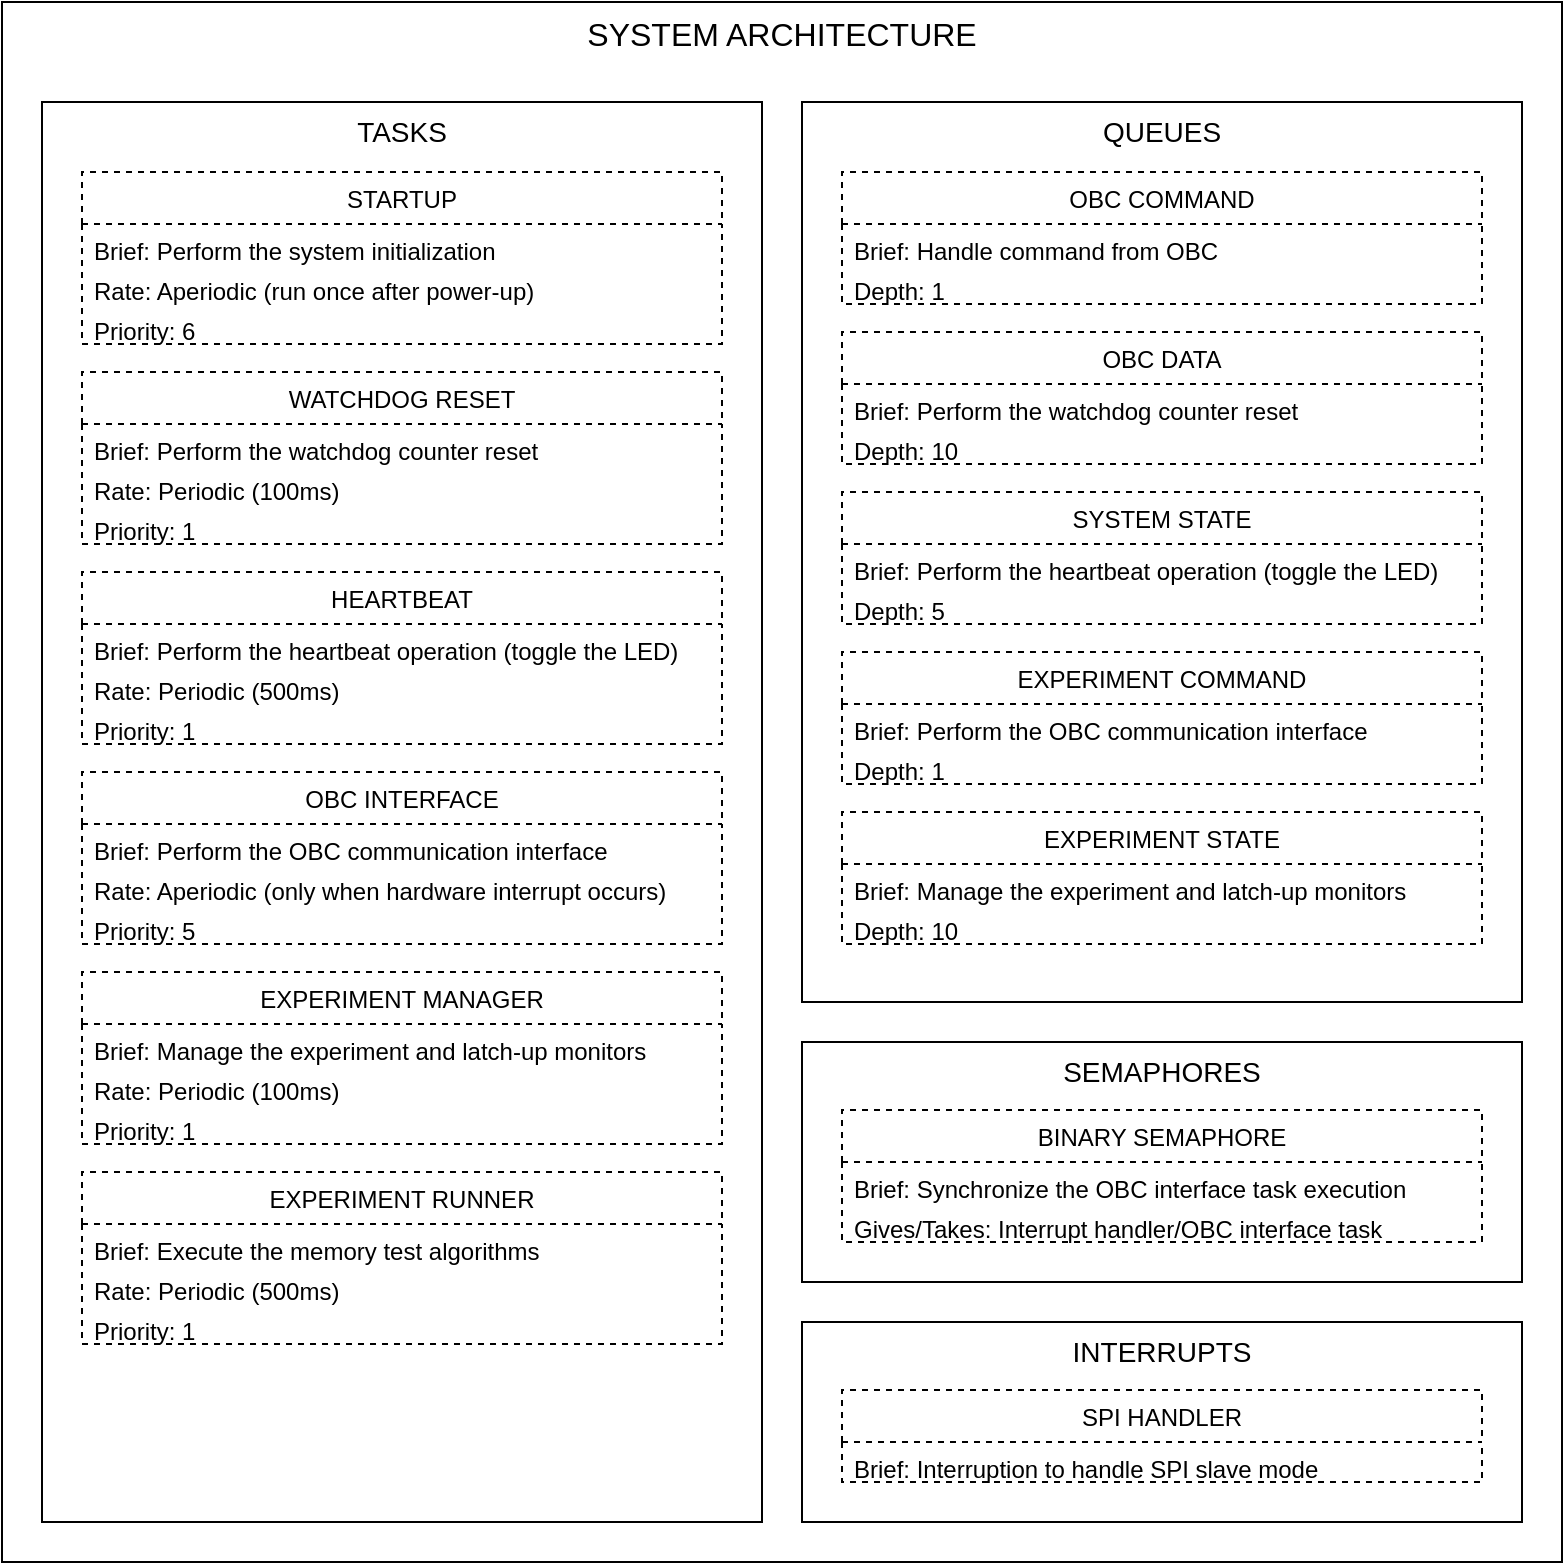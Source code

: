 <mxfile version="13.1.3" type="device"><diagram id="C5RBs43oDa-KdzZeNtuy" name="Page-1"><mxGraphModel dx="1730" dy="832" grid="1" gridSize="10" guides="1" tooltips="1" connect="1" arrows="1" fold="1" page="1" pageScale="1" pageWidth="827" pageHeight="1169" math="0" shadow="0"><root><mxCell id="WIyWlLk6GJQsqaUBKTNV-0"/><mxCell id="WIyWlLk6GJQsqaUBKTNV-1" parent="WIyWlLk6GJQsqaUBKTNV-0"/><mxCell id="Z8bHBNCRTpGbuuMALYFd-36" value="SYSTEM ARCHITECTURE" style="rounded=0;whiteSpace=wrap;html=1;fillColor=none;fontSize=16;strokeWidth=1;perimeterSpacing=0;verticalAlign=top;" vertex="1" parent="WIyWlLk6GJQsqaUBKTNV-1"><mxGeometry x="30" y="80" width="780" height="780" as="geometry"/></mxCell><mxCell id="Z8bHBNCRTpGbuuMALYFd-70" value="QUEUES" style="rounded=0;whiteSpace=wrap;html=1;fillColor=none;fontSize=14;strokeWidth=1;perimeterSpacing=0;verticalAlign=top;" vertex="1" parent="WIyWlLk6GJQsqaUBKTNV-1"><mxGeometry x="430" y="130" width="360" height="450" as="geometry"/></mxCell><mxCell id="Z8bHBNCRTpGbuuMALYFd-1" value="TASKS" style="rounded=0;whiteSpace=wrap;html=1;fillColor=none;fontSize=14;strokeWidth=1;perimeterSpacing=0;verticalAlign=top;" vertex="1" parent="WIyWlLk6GJQsqaUBKTNV-1"><mxGeometry x="50" y="130" width="360" height="710" as="geometry"/></mxCell><mxCell id="Z8bHBNCRTpGbuuMALYFd-91" value="OBC COMMAND" style="swimlane;fontStyle=0;childLayout=stackLayout;horizontal=1;startSize=26;fillColor=none;horizontalStack=0;resizeParent=1;resizeParentMax=0;resizeLast=0;collapsible=1;marginBottom=0;strokeWidth=1;fontSize=12;strokeColor=#000000;dashed=1;" vertex="1" parent="WIyWlLk6GJQsqaUBKTNV-1"><mxGeometry x="450" y="165" width="320" height="66" as="geometry"><mxRectangle x="240" y="480" width="100" height="26" as="alternateBounds"/></mxGeometry></mxCell><mxCell id="Z8bHBNCRTpGbuuMALYFd-92" value="Brief: Handle command from OBC" style="text;strokeColor=none;fillColor=none;align=left;verticalAlign=top;spacingLeft=4;spacingRight=4;overflow=hidden;rotatable=0;points=[[0,0.5],[1,0.5]];portConstraint=eastwest;fontStyle=0" vertex="1" parent="Z8bHBNCRTpGbuuMALYFd-91"><mxGeometry y="26" width="320" height="20" as="geometry"/></mxCell><mxCell id="Z8bHBNCRTpGbuuMALYFd-97" value="Depth: 1" style="text;strokeColor=none;fillColor=none;align=left;verticalAlign=top;spacingLeft=4;spacingRight=4;overflow=hidden;rotatable=0;points=[[0,0.5],[1,0.5]];portConstraint=eastwest;fontStyle=0" vertex="1" parent="Z8bHBNCRTpGbuuMALYFd-91"><mxGeometry y="46" width="320" height="20" as="geometry"/></mxCell><mxCell id="Z8bHBNCRTpGbuuMALYFd-5" value="STARTUP" style="swimlane;fontStyle=0;childLayout=stackLayout;horizontal=1;startSize=26;fillColor=none;horizontalStack=0;resizeParent=1;resizeParentMax=0;resizeLast=0;collapsible=1;marginBottom=0;strokeWidth=1;fontSize=12;strokeColor=#000000;dashed=1;" vertex="1" parent="WIyWlLk6GJQsqaUBKTNV-1"><mxGeometry x="70" y="165" width="320" height="86" as="geometry"><mxRectangle x="240" y="480" width="100" height="26" as="alternateBounds"/></mxGeometry></mxCell><mxCell id="Z8bHBNCRTpGbuuMALYFd-6" value="Brief: Perform the system initialization " style="text;strokeColor=none;fillColor=none;align=left;verticalAlign=top;spacingLeft=4;spacingRight=4;overflow=hidden;rotatable=0;points=[[0,0.5],[1,0.5]];portConstraint=eastwest;fontStyle=0" vertex="1" parent="Z8bHBNCRTpGbuuMALYFd-5"><mxGeometry y="26" width="320" height="20" as="geometry"/></mxCell><mxCell id="Z8bHBNCRTpGbuuMALYFd-7" value="Rate: Aperiodic (run once after power-up)" style="text;strokeColor=none;fillColor=none;align=left;verticalAlign=top;spacingLeft=4;spacingRight=4;overflow=hidden;rotatable=0;points=[[0,0.5],[1,0.5]];portConstraint=eastwest;fontStyle=0" vertex="1" parent="Z8bHBNCRTpGbuuMALYFd-5"><mxGeometry y="46" width="320" height="20" as="geometry"/></mxCell><mxCell id="Z8bHBNCRTpGbuuMALYFd-8" value="Priority: 6" style="text;strokeColor=none;fillColor=none;align=left;verticalAlign=top;spacingLeft=4;spacingRight=4;overflow=hidden;rotatable=0;points=[[0,0.5],[1,0.5]];portConstraint=eastwest;fontStyle=0" vertex="1" parent="Z8bHBNCRTpGbuuMALYFd-5"><mxGeometry y="66" width="320" height="20" as="geometry"/></mxCell><mxCell id="Z8bHBNCRTpGbuuMALYFd-104" value="SPI HANDLER" style="swimlane;fontStyle=0;childLayout=stackLayout;horizontal=1;startSize=26;fillColor=none;horizontalStack=0;resizeParent=1;resizeParentMax=0;resizeLast=0;collapsible=1;marginBottom=0;strokeWidth=1;fontSize=12;strokeColor=#000000;dashed=1;" vertex="1" parent="WIyWlLk6GJQsqaUBKTNV-1"><mxGeometry x="450" y="774" width="320" height="46" as="geometry"><mxRectangle x="240" y="480" width="100" height="26" as="alternateBounds"/></mxGeometry></mxCell><mxCell id="Z8bHBNCRTpGbuuMALYFd-105" value="Brief: Interruption to handle SPI slave mode" style="text;strokeColor=none;fillColor=none;align=left;verticalAlign=top;spacingLeft=4;spacingRight=4;overflow=hidden;rotatable=0;points=[[0,0.5],[1,0.5]];portConstraint=eastwest;fontStyle=0" vertex="1" parent="Z8bHBNCRTpGbuuMALYFd-104"><mxGeometry y="26" width="320" height="20" as="geometry"/></mxCell><mxCell id="Z8bHBNCRTpGbuuMALYFd-100" value="BINARY SEMAPHORE" style="swimlane;fontStyle=0;childLayout=stackLayout;horizontal=1;startSize=26;fillColor=none;horizontalStack=0;resizeParent=1;resizeParentMax=0;resizeLast=0;collapsible=1;marginBottom=0;strokeWidth=1;fontSize=12;strokeColor=#000000;dashed=1;" vertex="1" parent="WIyWlLk6GJQsqaUBKTNV-1"><mxGeometry x="450" y="634" width="320" height="66" as="geometry"><mxRectangle x="240" y="480" width="100" height="26" as="alternateBounds"/></mxGeometry></mxCell><mxCell id="Z8bHBNCRTpGbuuMALYFd-101" value="Brief: Synchronize the OBC interface task execution" style="text;strokeColor=none;fillColor=none;align=left;verticalAlign=top;spacingLeft=4;spacingRight=4;overflow=hidden;rotatable=0;points=[[0,0.5],[1,0.5]];portConstraint=eastwest;fontStyle=0" vertex="1" parent="Z8bHBNCRTpGbuuMALYFd-100"><mxGeometry y="26" width="320" height="20" as="geometry"/></mxCell><mxCell id="Z8bHBNCRTpGbuuMALYFd-102" value="Gives/Takes: Interrupt handler/OBC interface task " style="text;strokeColor=none;fillColor=none;align=left;verticalAlign=top;spacingLeft=4;spacingRight=4;overflow=hidden;rotatable=0;points=[[0,0.5],[1,0.5]];portConstraint=eastwest;fontStyle=0" vertex="1" parent="Z8bHBNCRTpGbuuMALYFd-100"><mxGeometry y="46" width="320" height="20" as="geometry"/></mxCell><mxCell id="Z8bHBNCRTpGbuuMALYFd-59" value="EXPERIMENT RUNNER" style="swimlane;fontStyle=0;childLayout=stackLayout;horizontal=1;startSize=26;fillColor=none;horizontalStack=0;resizeParent=1;resizeParentMax=0;resizeLast=0;collapsible=1;marginBottom=0;strokeWidth=1;fontSize=12;strokeColor=#000000;dashed=1;" vertex="1" parent="WIyWlLk6GJQsqaUBKTNV-1"><mxGeometry x="70" y="665" width="320" height="86" as="geometry"><mxRectangle x="240" y="480" width="100" height="26" as="alternateBounds"/></mxGeometry></mxCell><mxCell id="Z8bHBNCRTpGbuuMALYFd-60" value="Brief: Execute the memory test algorithms" style="text;strokeColor=none;fillColor=none;align=left;verticalAlign=top;spacingLeft=4;spacingRight=4;overflow=hidden;rotatable=0;points=[[0,0.5],[1,0.5]];portConstraint=eastwest;fontStyle=0" vertex="1" parent="Z8bHBNCRTpGbuuMALYFd-59"><mxGeometry y="26" width="320" height="20" as="geometry"/></mxCell><mxCell id="Z8bHBNCRTpGbuuMALYFd-61" value="Rate: Periodic (500ms)" style="text;strokeColor=none;fillColor=none;align=left;verticalAlign=top;spacingLeft=4;spacingRight=4;overflow=hidden;rotatable=0;points=[[0,0.5],[1,0.5]];portConstraint=eastwest;fontStyle=0" vertex="1" parent="Z8bHBNCRTpGbuuMALYFd-59"><mxGeometry y="46" width="320" height="20" as="geometry"/></mxCell><mxCell id="Z8bHBNCRTpGbuuMALYFd-62" value="Priority: 1" style="text;strokeColor=none;fillColor=none;align=left;verticalAlign=top;spacingLeft=4;spacingRight=4;overflow=hidden;rotatable=0;points=[[0,0.5],[1,0.5]];portConstraint=eastwest;fontStyle=0" vertex="1" parent="Z8bHBNCRTpGbuuMALYFd-59"><mxGeometry y="66" width="320" height="20" as="geometry"/></mxCell><mxCell id="Z8bHBNCRTpGbuuMALYFd-55" value="EXPERIMENT MANAGER" style="swimlane;fontStyle=0;childLayout=stackLayout;horizontal=1;startSize=26;fillColor=none;horizontalStack=0;resizeParent=1;resizeParentMax=0;resizeLast=0;collapsible=1;marginBottom=0;strokeWidth=1;fontSize=12;strokeColor=#000000;dashed=1;" vertex="1" parent="WIyWlLk6GJQsqaUBKTNV-1"><mxGeometry x="70" y="565" width="320" height="86" as="geometry"><mxRectangle x="240" y="480" width="100" height="26" as="alternateBounds"/></mxGeometry></mxCell><mxCell id="Z8bHBNCRTpGbuuMALYFd-56" value="Brief: Manage the experiment and latch-up monitors" style="text;strokeColor=none;fillColor=none;align=left;verticalAlign=top;spacingLeft=4;spacingRight=4;overflow=hidden;rotatable=0;points=[[0,0.5],[1,0.5]];portConstraint=eastwest;fontStyle=0" vertex="1" parent="Z8bHBNCRTpGbuuMALYFd-55"><mxGeometry y="26" width="320" height="20" as="geometry"/></mxCell><mxCell id="Z8bHBNCRTpGbuuMALYFd-57" value="Rate: Periodic (100ms)" style="text;strokeColor=none;fillColor=none;align=left;verticalAlign=top;spacingLeft=4;spacingRight=4;overflow=hidden;rotatable=0;points=[[0,0.5],[1,0.5]];portConstraint=eastwest;fontStyle=0" vertex="1" parent="Z8bHBNCRTpGbuuMALYFd-55"><mxGeometry y="46" width="320" height="20" as="geometry"/></mxCell><mxCell id="Z8bHBNCRTpGbuuMALYFd-58" value="Priority: 1" style="text;strokeColor=none;fillColor=none;align=left;verticalAlign=top;spacingLeft=4;spacingRight=4;overflow=hidden;rotatable=0;points=[[0,0.5],[1,0.5]];portConstraint=eastwest;fontStyle=0" vertex="1" parent="Z8bHBNCRTpGbuuMALYFd-55"><mxGeometry y="66" width="320" height="20" as="geometry"/></mxCell><mxCell id="Z8bHBNCRTpGbuuMALYFd-23" value="OBC INTERFACE" style="swimlane;fontStyle=0;childLayout=stackLayout;horizontal=1;startSize=26;fillColor=none;horizontalStack=0;resizeParent=1;resizeParentMax=0;resizeLast=0;collapsible=1;marginBottom=0;strokeWidth=1;fontSize=12;strokeColor=#000000;dashed=1;" vertex="1" parent="WIyWlLk6GJQsqaUBKTNV-1"><mxGeometry x="70" y="465" width="320" height="86" as="geometry"><mxRectangle x="240" y="480" width="100" height="26" as="alternateBounds"/></mxGeometry></mxCell><mxCell id="Z8bHBNCRTpGbuuMALYFd-24" value="Brief: Perform the OBC communication interface" style="text;strokeColor=none;fillColor=none;align=left;verticalAlign=top;spacingLeft=4;spacingRight=4;overflow=hidden;rotatable=0;points=[[0,0.5],[1,0.5]];portConstraint=eastwest;fontStyle=0" vertex="1" parent="Z8bHBNCRTpGbuuMALYFd-23"><mxGeometry y="26" width="320" height="20" as="geometry"/></mxCell><mxCell id="Z8bHBNCRTpGbuuMALYFd-25" value="Rate: Aperiodic (only when hardware interrupt occurs)" style="text;strokeColor=none;fillColor=none;align=left;verticalAlign=top;spacingLeft=4;spacingRight=4;overflow=hidden;rotatable=0;points=[[0,0.5],[1,0.5]];portConstraint=eastwest;fontStyle=0" vertex="1" parent="Z8bHBNCRTpGbuuMALYFd-23"><mxGeometry y="46" width="320" height="20" as="geometry"/></mxCell><mxCell id="Z8bHBNCRTpGbuuMALYFd-26" value="Priority: 5" style="text;strokeColor=none;fillColor=none;align=left;verticalAlign=top;spacingLeft=4;spacingRight=4;overflow=hidden;rotatable=0;points=[[0,0.5],[1,0.5]];portConstraint=eastwest;fontStyle=0" vertex="1" parent="Z8bHBNCRTpGbuuMALYFd-23"><mxGeometry y="66" width="320" height="20" as="geometry"/></mxCell><mxCell id="Z8bHBNCRTpGbuuMALYFd-19" value="HEARTBEAT" style="swimlane;fontStyle=0;childLayout=stackLayout;horizontal=1;startSize=26;fillColor=none;horizontalStack=0;resizeParent=1;resizeParentMax=0;resizeLast=0;collapsible=1;marginBottom=0;strokeWidth=1;fontSize=12;strokeColor=#000000;dashed=1;" vertex="1" parent="WIyWlLk6GJQsqaUBKTNV-1"><mxGeometry x="70" y="365" width="320" height="86" as="geometry"><mxRectangle x="240" y="480" width="100" height="26" as="alternateBounds"/></mxGeometry></mxCell><mxCell id="Z8bHBNCRTpGbuuMALYFd-20" value="Brief: Perform the heartbeat operation (toggle the LED)" style="text;strokeColor=none;fillColor=none;align=left;verticalAlign=top;spacingLeft=4;spacingRight=4;overflow=hidden;rotatable=0;points=[[0,0.5],[1,0.5]];portConstraint=eastwest;fontStyle=0" vertex="1" parent="Z8bHBNCRTpGbuuMALYFd-19"><mxGeometry y="26" width="320" height="20" as="geometry"/></mxCell><mxCell id="Z8bHBNCRTpGbuuMALYFd-21" value="Rate: Periodic (500ms)" style="text;strokeColor=none;fillColor=none;align=left;verticalAlign=top;spacingLeft=4;spacingRight=4;overflow=hidden;rotatable=0;points=[[0,0.5],[1,0.5]];portConstraint=eastwest;fontStyle=0" vertex="1" parent="Z8bHBNCRTpGbuuMALYFd-19"><mxGeometry y="46" width="320" height="20" as="geometry"/></mxCell><mxCell id="Z8bHBNCRTpGbuuMALYFd-22" value="Priority: 1" style="text;strokeColor=none;fillColor=none;align=left;verticalAlign=top;spacingLeft=4;spacingRight=4;overflow=hidden;rotatable=0;points=[[0,0.5],[1,0.5]];portConstraint=eastwest;fontStyle=0" vertex="1" parent="Z8bHBNCRTpGbuuMALYFd-19"><mxGeometry y="66" width="320" height="20" as="geometry"/></mxCell><mxCell id="Z8bHBNCRTpGbuuMALYFd-11" value="WATCHDOG RESET" style="swimlane;fontStyle=0;childLayout=stackLayout;horizontal=1;startSize=26;fillColor=none;horizontalStack=0;resizeParent=1;resizeParentMax=0;resizeLast=0;collapsible=1;marginBottom=0;strokeWidth=1;fontSize=12;strokeColor=#000000;dashed=1;" vertex="1" parent="WIyWlLk6GJQsqaUBKTNV-1"><mxGeometry x="70" y="265" width="320" height="86" as="geometry"><mxRectangle x="240" y="480" width="100" height="26" as="alternateBounds"/></mxGeometry></mxCell><mxCell id="Z8bHBNCRTpGbuuMALYFd-12" value="Brief: Perform the watchdog counter reset " style="text;strokeColor=none;fillColor=none;align=left;verticalAlign=top;spacingLeft=4;spacingRight=4;overflow=hidden;rotatable=0;points=[[0,0.5],[1,0.5]];portConstraint=eastwest;fontStyle=0" vertex="1" parent="Z8bHBNCRTpGbuuMALYFd-11"><mxGeometry y="26" width="320" height="20" as="geometry"/></mxCell><mxCell id="Z8bHBNCRTpGbuuMALYFd-13" value="Rate: Periodic (100ms)" style="text;strokeColor=none;fillColor=none;align=left;verticalAlign=top;spacingLeft=4;spacingRight=4;overflow=hidden;rotatable=0;points=[[0,0.5],[1,0.5]];portConstraint=eastwest;fontStyle=0" vertex="1" parent="Z8bHBNCRTpGbuuMALYFd-11"><mxGeometry y="46" width="320" height="20" as="geometry"/></mxCell><mxCell id="Z8bHBNCRTpGbuuMALYFd-14" value="Priority: 1" style="text;strokeColor=none;fillColor=none;align=left;verticalAlign=top;spacingLeft=4;spacingRight=4;overflow=hidden;rotatable=0;points=[[0,0.5],[1,0.5]];portConstraint=eastwest;fontStyle=0" vertex="1" parent="Z8bHBNCRTpGbuuMALYFd-11"><mxGeometry y="66" width="320" height="20" as="geometry"/></mxCell><mxCell id="Z8bHBNCRTpGbuuMALYFd-75" value="EXPERIMENT STATE" style="swimlane;fontStyle=0;childLayout=stackLayout;horizontal=1;startSize=26;fillColor=none;horizontalStack=0;resizeParent=1;resizeParentMax=0;resizeLast=0;collapsible=1;marginBottom=0;strokeWidth=1;fontSize=12;strokeColor=#000000;dashed=1;" vertex="1" parent="WIyWlLk6GJQsqaUBKTNV-1"><mxGeometry x="450" y="485" width="320" height="66" as="geometry"><mxRectangle x="240" y="480" width="100" height="26" as="alternateBounds"/></mxGeometry></mxCell><mxCell id="Z8bHBNCRTpGbuuMALYFd-76" value="Brief: Manage the experiment and latch-up monitors" style="text;strokeColor=none;fillColor=none;align=left;verticalAlign=top;spacingLeft=4;spacingRight=4;overflow=hidden;rotatable=0;points=[[0,0.5],[1,0.5]];portConstraint=eastwest;fontStyle=0" vertex="1" parent="Z8bHBNCRTpGbuuMALYFd-75"><mxGeometry y="26" width="320" height="20" as="geometry"/></mxCell><mxCell id="Z8bHBNCRTpGbuuMALYFd-96" value="Depth: 10" style="text;strokeColor=none;fillColor=none;align=left;verticalAlign=top;spacingLeft=4;spacingRight=4;overflow=hidden;rotatable=0;points=[[0,0.5],[1,0.5]];portConstraint=eastwest;fontStyle=0" vertex="1" parent="Z8bHBNCRTpGbuuMALYFd-75"><mxGeometry y="46" width="320" height="20" as="geometry"/></mxCell><mxCell id="Z8bHBNCRTpGbuuMALYFd-79" value="EXPERIMENT COMMAND" style="swimlane;fontStyle=0;childLayout=stackLayout;horizontal=1;startSize=26;fillColor=none;horizontalStack=0;resizeParent=1;resizeParentMax=0;resizeLast=0;collapsible=1;marginBottom=0;strokeWidth=1;fontSize=12;strokeColor=#000000;dashed=1;" vertex="1" parent="WIyWlLk6GJQsqaUBKTNV-1"><mxGeometry x="450" y="405" width="320" height="66" as="geometry"><mxRectangle x="240" y="480" width="100" height="26" as="alternateBounds"/></mxGeometry></mxCell><mxCell id="Z8bHBNCRTpGbuuMALYFd-80" value="Brief: Perform the OBC communication interface" style="text;strokeColor=none;fillColor=none;align=left;verticalAlign=top;spacingLeft=4;spacingRight=4;overflow=hidden;rotatable=0;points=[[0,0.5],[1,0.5]];portConstraint=eastwest;fontStyle=0" vertex="1" parent="Z8bHBNCRTpGbuuMALYFd-79"><mxGeometry y="26" width="320" height="20" as="geometry"/></mxCell><mxCell id="Z8bHBNCRTpGbuuMALYFd-93" value="Depth: 1" style="text;strokeColor=none;fillColor=none;align=left;verticalAlign=top;spacingLeft=4;spacingRight=4;overflow=hidden;rotatable=0;points=[[0,0.5],[1,0.5]];portConstraint=eastwest;fontStyle=0" vertex="1" parent="Z8bHBNCRTpGbuuMALYFd-79"><mxGeometry y="46" width="320" height="20" as="geometry"/></mxCell><mxCell id="Z8bHBNCRTpGbuuMALYFd-87" value="OBC DATA" style="swimlane;fontStyle=0;childLayout=stackLayout;horizontal=1;startSize=26;fillColor=none;horizontalStack=0;resizeParent=1;resizeParentMax=0;resizeLast=0;collapsible=1;marginBottom=0;strokeWidth=1;fontSize=12;strokeColor=#000000;dashed=1;" vertex="1" parent="WIyWlLk6GJQsqaUBKTNV-1"><mxGeometry x="450" y="245" width="320" height="66" as="geometry"><mxRectangle x="240" y="480" width="100" height="26" as="alternateBounds"/></mxGeometry></mxCell><mxCell id="Z8bHBNCRTpGbuuMALYFd-88" value="Brief: Perform the watchdog counter reset " style="text;strokeColor=none;fillColor=none;align=left;verticalAlign=top;spacingLeft=4;spacingRight=4;overflow=hidden;rotatable=0;points=[[0,0.5],[1,0.5]];portConstraint=eastwest;fontStyle=0" vertex="1" parent="Z8bHBNCRTpGbuuMALYFd-87"><mxGeometry y="26" width="320" height="20" as="geometry"/></mxCell><mxCell id="Z8bHBNCRTpGbuuMALYFd-98" value="Depth: 10" style="text;strokeColor=none;fillColor=none;align=left;verticalAlign=top;spacingLeft=4;spacingRight=4;overflow=hidden;rotatable=0;points=[[0,0.5],[1,0.5]];portConstraint=eastwest;fontStyle=0" vertex="1" parent="Z8bHBNCRTpGbuuMALYFd-87"><mxGeometry y="46" width="320" height="20" as="geometry"/></mxCell><mxCell id="Z8bHBNCRTpGbuuMALYFd-83" value="SYSTEM STATE" style="swimlane;fontStyle=0;childLayout=stackLayout;horizontal=1;startSize=26;fillColor=none;horizontalStack=0;resizeParent=1;resizeParentMax=0;resizeLast=0;collapsible=1;marginBottom=0;strokeWidth=1;fontSize=12;strokeColor=#000000;dashed=1;" vertex="1" parent="WIyWlLk6GJQsqaUBKTNV-1"><mxGeometry x="450" y="325" width="320" height="66" as="geometry"><mxRectangle x="240" y="480" width="100" height="26" as="alternateBounds"/></mxGeometry></mxCell><mxCell id="Z8bHBNCRTpGbuuMALYFd-84" value="Brief: Perform the heartbeat operation (toggle the LED)" style="text;strokeColor=none;fillColor=none;align=left;verticalAlign=top;spacingLeft=4;spacingRight=4;overflow=hidden;rotatable=0;points=[[0,0.5],[1,0.5]];portConstraint=eastwest;fontStyle=0" vertex="1" parent="Z8bHBNCRTpGbuuMALYFd-83"><mxGeometry y="26" width="320" height="20" as="geometry"/></mxCell><mxCell id="Z8bHBNCRTpGbuuMALYFd-95" value="Depth: 5" style="text;strokeColor=none;fillColor=none;align=left;verticalAlign=top;spacingLeft=4;spacingRight=4;overflow=hidden;rotatable=0;points=[[0,0.5],[1,0.5]];portConstraint=eastwest;fontStyle=0" vertex="1" parent="Z8bHBNCRTpGbuuMALYFd-83"><mxGeometry y="46" width="320" height="20" as="geometry"/></mxCell><mxCell id="Z8bHBNCRTpGbuuMALYFd-99" value="SEMAPHORES" style="rounded=0;whiteSpace=wrap;html=1;fillColor=none;fontSize=14;strokeWidth=1;perimeterSpacing=0;verticalAlign=top;" vertex="1" parent="WIyWlLk6GJQsqaUBKTNV-1"><mxGeometry x="430" y="600" width="360" height="120" as="geometry"/></mxCell><mxCell id="Z8bHBNCRTpGbuuMALYFd-103" value="INTERRUPTS" style="rounded=0;whiteSpace=wrap;html=1;fillColor=none;fontSize=14;strokeWidth=1;perimeterSpacing=0;verticalAlign=top;" vertex="1" parent="WIyWlLk6GJQsqaUBKTNV-1"><mxGeometry x="430" y="740" width="360" height="100" as="geometry"/></mxCell></root></mxGraphModel></diagram></mxfile>